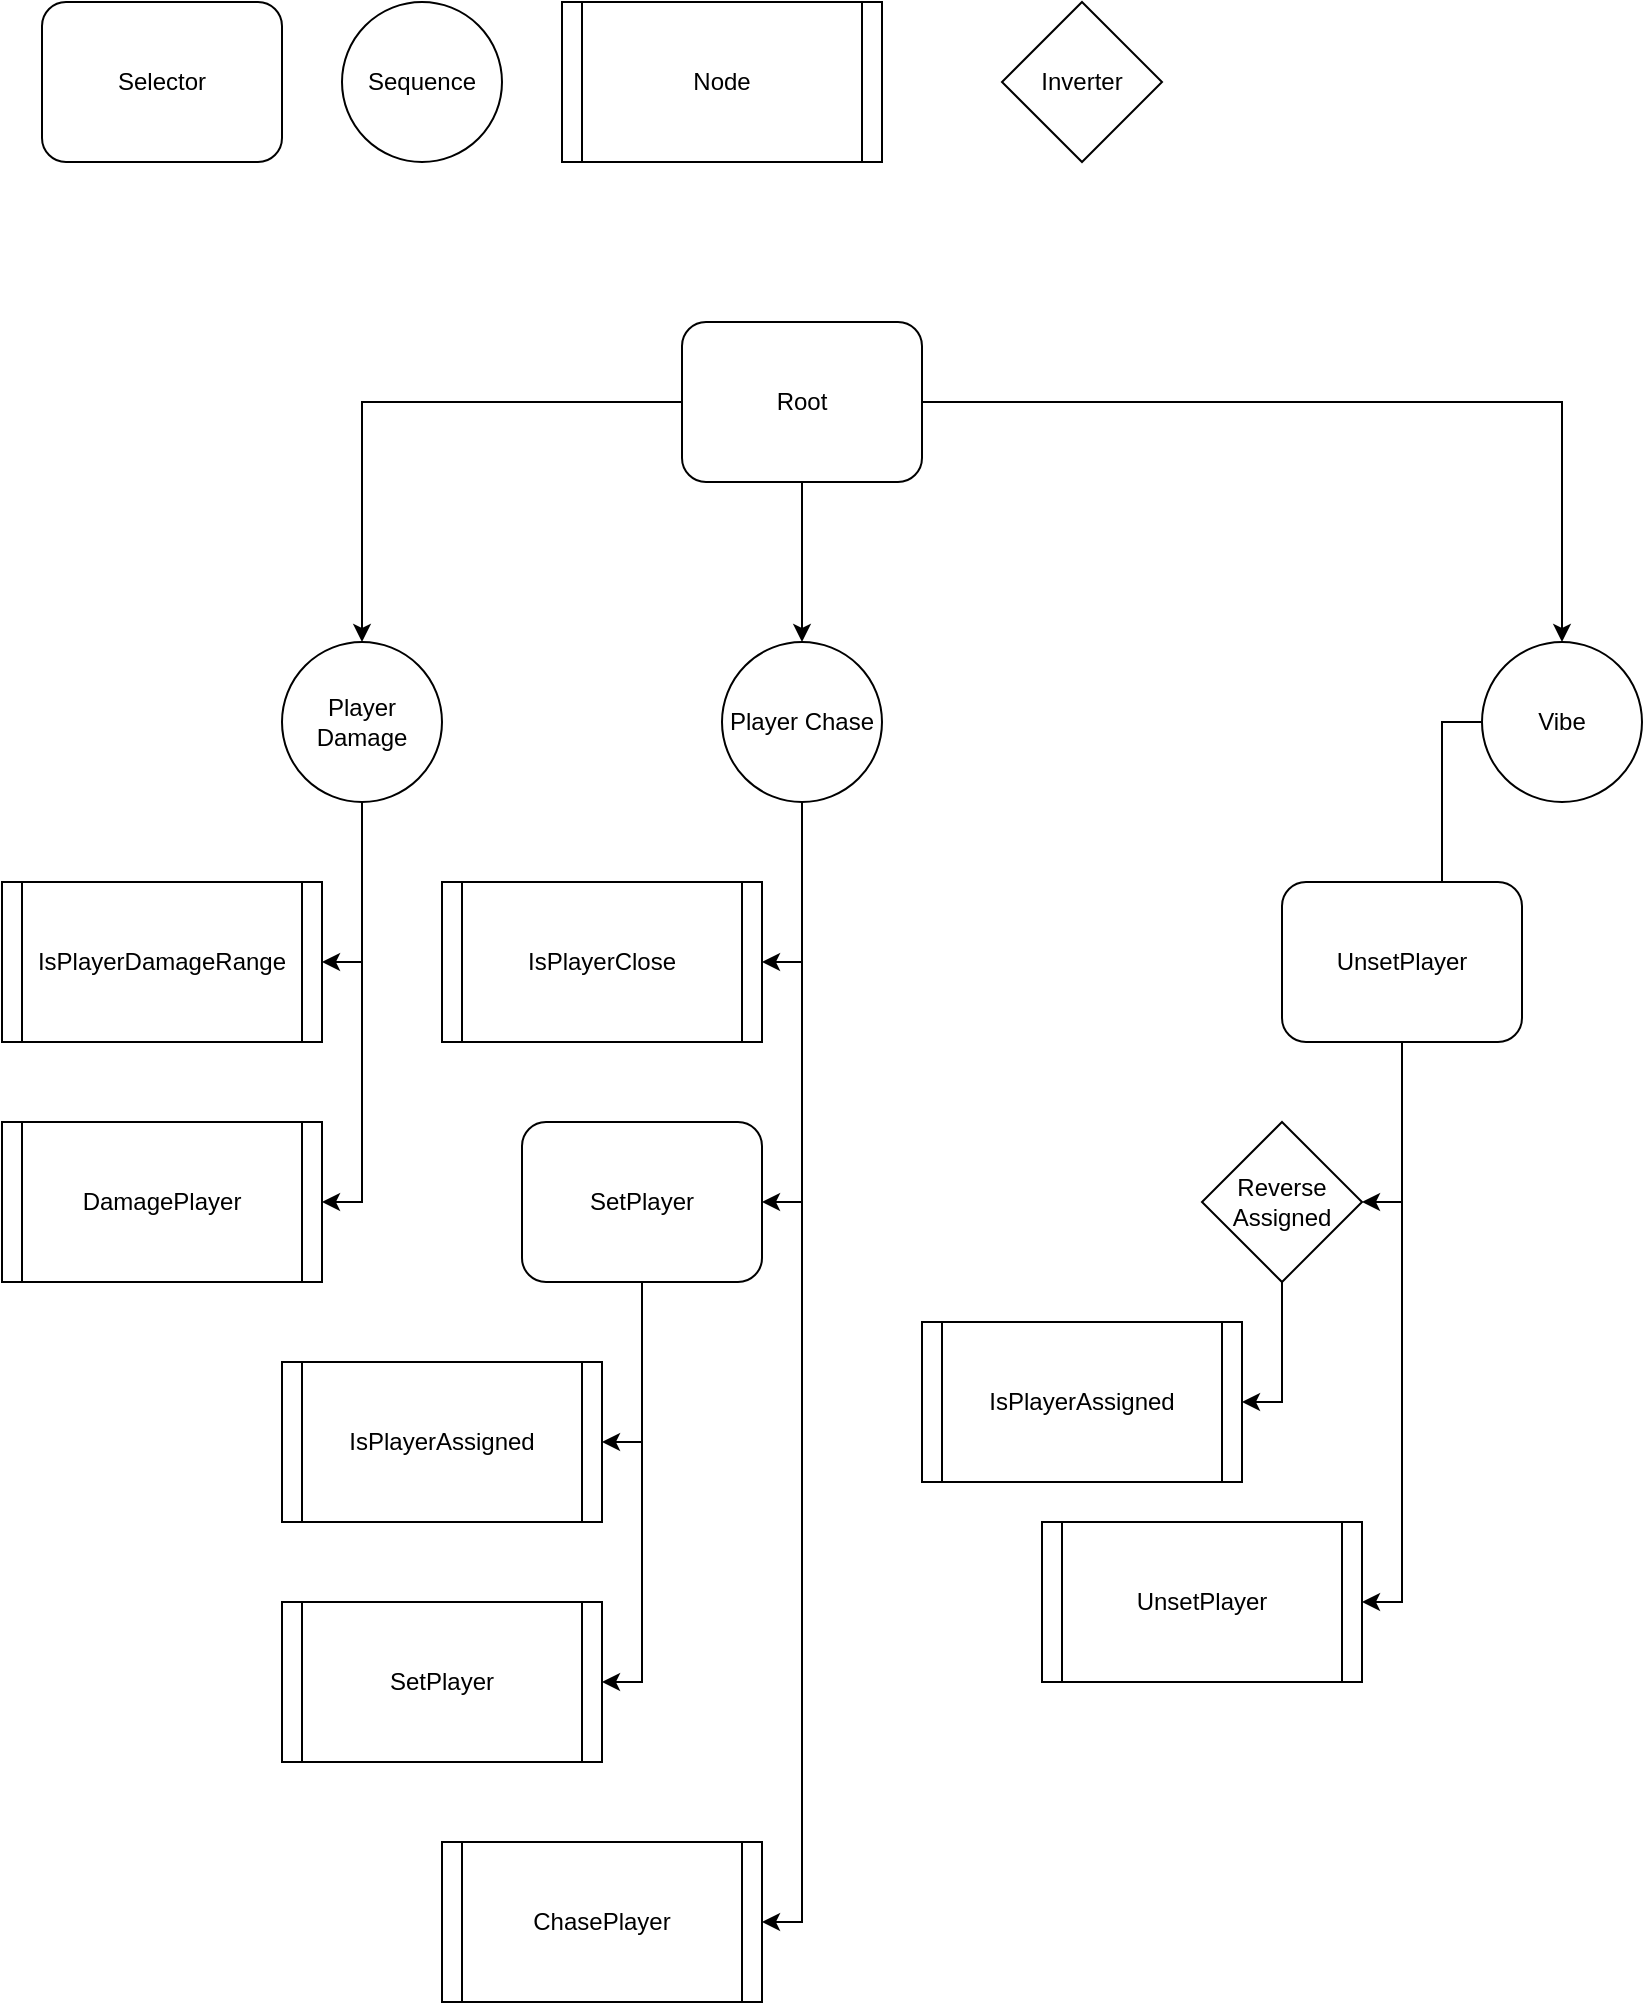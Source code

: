 <mxfile version="20.5.1" type="device"><diagram id="HzvVuI_ttAHTvFpEH5Xn" name="Page-1"><mxGraphModel dx="1581" dy="845" grid="1" gridSize="10" guides="1" tooltips="1" connect="1" arrows="1" fold="1" page="1" pageScale="1" pageWidth="827" pageHeight="1169" math="0" shadow="0"><root><mxCell id="0"/><mxCell id="1" parent="0"/><mxCell id="ZbXxGRTqfNVbwW8MInCM-2" value="IsPlayerDamageRange" style="shape=process;whiteSpace=wrap;html=1;backgroundOutline=1;size=0.062;" vertex="1" parent="1"><mxGeometry x="20" y="480" width="160" height="80" as="geometry"/></mxCell><mxCell id="ZbXxGRTqfNVbwW8MInCM-8" style="edgeStyle=orthogonalEdgeStyle;rounded=0;orthogonalLoop=1;jettySize=auto;html=1;entryX=1;entryY=0.5;entryDx=0;entryDy=0;" edge="1" parent="1" source="ZbXxGRTqfNVbwW8MInCM-4" target="ZbXxGRTqfNVbwW8MInCM-2"><mxGeometry relative="1" as="geometry"/></mxCell><mxCell id="ZbXxGRTqfNVbwW8MInCM-9" style="edgeStyle=orthogonalEdgeStyle;rounded=0;orthogonalLoop=1;jettySize=auto;html=1;entryX=1;entryY=0.5;entryDx=0;entryDy=0;exitX=0.5;exitY=1;exitDx=0;exitDy=0;" edge="1" parent="1" source="ZbXxGRTqfNVbwW8MInCM-4" target="ZbXxGRTqfNVbwW8MInCM-7"><mxGeometry relative="1" as="geometry"><Array as="points"><mxPoint x="200" y="640"/></Array></mxGeometry></mxCell><mxCell id="ZbXxGRTqfNVbwW8MInCM-4" value="Player Damage" style="ellipse;whiteSpace=wrap;html=1;aspect=fixed;" vertex="1" parent="1"><mxGeometry x="160" y="360" width="80" height="80" as="geometry"/></mxCell><mxCell id="ZbXxGRTqfNVbwW8MInCM-12" style="edgeStyle=orthogonalEdgeStyle;rounded=0;orthogonalLoop=1;jettySize=auto;html=1;entryX=1;entryY=0.5;entryDx=0;entryDy=0;" edge="1" parent="1" source="ZbXxGRTqfNVbwW8MInCM-5" target="ZbXxGRTqfNVbwW8MInCM-10"><mxGeometry relative="1" as="geometry"/></mxCell><mxCell id="ZbXxGRTqfNVbwW8MInCM-13" style="edgeStyle=orthogonalEdgeStyle;rounded=0;orthogonalLoop=1;jettySize=auto;html=1;entryX=1;entryY=0.5;entryDx=0;entryDy=0;" edge="1" parent="1" source="ZbXxGRTqfNVbwW8MInCM-5" target="ZbXxGRTqfNVbwW8MInCM-11"><mxGeometry relative="1" as="geometry"/></mxCell><mxCell id="ZbXxGRTqfNVbwW8MInCM-27" style="edgeStyle=orthogonalEdgeStyle;rounded=0;orthogonalLoop=1;jettySize=auto;html=1;entryX=1;entryY=0.5;entryDx=0;entryDy=0;" edge="1" parent="1" source="ZbXxGRTqfNVbwW8MInCM-5" target="ZbXxGRTqfNVbwW8MInCM-26"><mxGeometry relative="1" as="geometry"/></mxCell><mxCell id="ZbXxGRTqfNVbwW8MInCM-5" value="Player Chase" style="ellipse;whiteSpace=wrap;html=1;aspect=fixed;" vertex="1" parent="1"><mxGeometry x="380" y="360" width="80" height="80" as="geometry"/></mxCell><mxCell id="ZbXxGRTqfNVbwW8MInCM-16" value="" style="edgeStyle=orthogonalEdgeStyle;rounded=0;orthogonalLoop=1;jettySize=auto;html=1;entryX=1;entryY=0.5;entryDx=0;entryDy=0;" edge="1" parent="1" source="ZbXxGRTqfNVbwW8MInCM-6" target="ZbXxGRTqfNVbwW8MInCM-32"><mxGeometry relative="1" as="geometry"><mxPoint x="650" y="550" as="targetPoint"/><Array as="points"><mxPoint x="740" y="520"/></Array></mxGeometry></mxCell><mxCell id="ZbXxGRTqfNVbwW8MInCM-6" value="Vibe" style="ellipse;whiteSpace=wrap;html=1;aspect=fixed;" vertex="1" parent="1"><mxGeometry x="760" y="360" width="80" height="80" as="geometry"/></mxCell><mxCell id="ZbXxGRTqfNVbwW8MInCM-7" value="DamagePlayer" style="shape=process;whiteSpace=wrap;html=1;backgroundOutline=1;size=0.062;" vertex="1" parent="1"><mxGeometry x="20" y="600" width="160" height="80" as="geometry"/></mxCell><mxCell id="ZbXxGRTqfNVbwW8MInCM-10" value="IsPlayerClose" style="shape=process;whiteSpace=wrap;html=1;backgroundOutline=1;size=0.062;" vertex="1" parent="1"><mxGeometry x="240" y="480" width="160" height="80" as="geometry"/></mxCell><mxCell id="ZbXxGRTqfNVbwW8MInCM-11" value="ChasePlayer" style="shape=process;whiteSpace=wrap;html=1;backgroundOutline=1;size=0.062;" vertex="1" parent="1"><mxGeometry x="240" y="960" width="160" height="80" as="geometry"/></mxCell><mxCell id="ZbXxGRTqfNVbwW8MInCM-17" style="edgeStyle=orthogonalEdgeStyle;rounded=0;orthogonalLoop=1;jettySize=auto;html=1;entryX=0.5;entryY=0;entryDx=0;entryDy=0;" edge="1" parent="1" source="ZbXxGRTqfNVbwW8MInCM-14" target="ZbXxGRTqfNVbwW8MInCM-4"><mxGeometry relative="1" as="geometry"/></mxCell><mxCell id="ZbXxGRTqfNVbwW8MInCM-18" style="edgeStyle=orthogonalEdgeStyle;rounded=0;orthogonalLoop=1;jettySize=auto;html=1;entryX=0.5;entryY=0;entryDx=0;entryDy=0;" edge="1" parent="1" source="ZbXxGRTqfNVbwW8MInCM-14" target="ZbXxGRTqfNVbwW8MInCM-5"><mxGeometry relative="1" as="geometry"/></mxCell><mxCell id="ZbXxGRTqfNVbwW8MInCM-19" style="edgeStyle=orthogonalEdgeStyle;rounded=0;orthogonalLoop=1;jettySize=auto;html=1;" edge="1" parent="1" source="ZbXxGRTqfNVbwW8MInCM-14" target="ZbXxGRTqfNVbwW8MInCM-6"><mxGeometry relative="1" as="geometry"/></mxCell><mxCell id="ZbXxGRTqfNVbwW8MInCM-14" value="Root" style="rounded=1;whiteSpace=wrap;html=1;" vertex="1" parent="1"><mxGeometry x="360" y="200" width="120" height="80" as="geometry"/></mxCell><mxCell id="ZbXxGRTqfNVbwW8MInCM-21" value="Selector" style="rounded=1;whiteSpace=wrap;html=1;" vertex="1" parent="1"><mxGeometry x="40" y="40" width="120" height="80" as="geometry"/></mxCell><mxCell id="ZbXxGRTqfNVbwW8MInCM-22" value="Sequence" style="ellipse;whiteSpace=wrap;html=1;aspect=fixed;" vertex="1" parent="1"><mxGeometry x="190" y="40" width="80" height="80" as="geometry"/></mxCell><mxCell id="ZbXxGRTqfNVbwW8MInCM-23" value="Node" style="shape=process;whiteSpace=wrap;html=1;backgroundOutline=1;size=0.062;" vertex="1" parent="1"><mxGeometry x="300" y="40" width="160" height="80" as="geometry"/></mxCell><mxCell id="ZbXxGRTqfNVbwW8MInCM-29" style="edgeStyle=orthogonalEdgeStyle;rounded=0;orthogonalLoop=1;jettySize=auto;html=1;entryX=1;entryY=0.5;entryDx=0;entryDy=0;" edge="1" parent="1" source="ZbXxGRTqfNVbwW8MInCM-26" target="ZbXxGRTqfNVbwW8MInCM-28"><mxGeometry relative="1" as="geometry"/></mxCell><mxCell id="ZbXxGRTqfNVbwW8MInCM-31" style="edgeStyle=orthogonalEdgeStyle;rounded=0;orthogonalLoop=1;jettySize=auto;html=1;entryX=1;entryY=0.5;entryDx=0;entryDy=0;" edge="1" parent="1" source="ZbXxGRTqfNVbwW8MInCM-26" target="ZbXxGRTqfNVbwW8MInCM-30"><mxGeometry relative="1" as="geometry"><mxPoint x="320" y="820" as="targetPoint"/></mxGeometry></mxCell><mxCell id="ZbXxGRTqfNVbwW8MInCM-26" value="SetPlayer" style="rounded=1;whiteSpace=wrap;html=1;" vertex="1" parent="1"><mxGeometry x="280" y="600" width="120" height="80" as="geometry"/></mxCell><mxCell id="ZbXxGRTqfNVbwW8MInCM-28" value="IsPlayerAssigned" style="shape=process;whiteSpace=wrap;html=1;backgroundOutline=1;size=0.062;" vertex="1" parent="1"><mxGeometry x="160" y="720" width="160" height="80" as="geometry"/></mxCell><mxCell id="ZbXxGRTqfNVbwW8MInCM-30" value="SetPlayer" style="shape=process;whiteSpace=wrap;html=1;backgroundOutline=1;size=0.062;" vertex="1" parent="1"><mxGeometry x="160" y="840" width="160" height="80" as="geometry"/></mxCell><mxCell id="ZbXxGRTqfNVbwW8MInCM-36" style="edgeStyle=orthogonalEdgeStyle;rounded=0;orthogonalLoop=1;jettySize=auto;html=1;entryX=1;entryY=0.5;entryDx=0;entryDy=0;" edge="1" parent="1" source="ZbXxGRTqfNVbwW8MInCM-32" target="ZbXxGRTqfNVbwW8MInCM-34"><mxGeometry relative="1" as="geometry"/></mxCell><mxCell id="ZbXxGRTqfNVbwW8MInCM-39" style="edgeStyle=orthogonalEdgeStyle;rounded=0;orthogonalLoop=1;jettySize=auto;html=1;entryX=1;entryY=0.5;entryDx=0;entryDy=0;" edge="1" parent="1" source="ZbXxGRTqfNVbwW8MInCM-32" target="ZbXxGRTqfNVbwW8MInCM-38"><mxGeometry relative="1" as="geometry"/></mxCell><mxCell id="ZbXxGRTqfNVbwW8MInCM-32" value="UnsetPlayer" style="rounded=1;whiteSpace=wrap;html=1;" vertex="1" parent="1"><mxGeometry x="660" y="480" width="120" height="80" as="geometry"/></mxCell><mxCell id="ZbXxGRTqfNVbwW8MInCM-33" value="IsPlayerAssigned" style="shape=process;whiteSpace=wrap;html=1;backgroundOutline=1;size=0.062;" vertex="1" parent="1"><mxGeometry x="480" y="700" width="160" height="80" as="geometry"/></mxCell><mxCell id="ZbXxGRTqfNVbwW8MInCM-34" value="UnsetPlayer" style="shape=process;whiteSpace=wrap;html=1;backgroundOutline=1;size=0.062;" vertex="1" parent="1"><mxGeometry x="540" y="800" width="160" height="80" as="geometry"/></mxCell><mxCell id="ZbXxGRTqfNVbwW8MInCM-37" value="Inverter" style="rhombus;whiteSpace=wrap;html=1;" vertex="1" parent="1"><mxGeometry x="520" y="40" width="80" height="80" as="geometry"/></mxCell><mxCell id="ZbXxGRTqfNVbwW8MInCM-40" style="edgeStyle=orthogonalEdgeStyle;rounded=0;orthogonalLoop=1;jettySize=auto;html=1;entryX=1;entryY=0.5;entryDx=0;entryDy=0;" edge="1" parent="1" source="ZbXxGRTqfNVbwW8MInCM-38" target="ZbXxGRTqfNVbwW8MInCM-33"><mxGeometry relative="1" as="geometry"/></mxCell><mxCell id="ZbXxGRTqfNVbwW8MInCM-38" value="Reverse Assigned" style="rhombus;whiteSpace=wrap;html=1;" vertex="1" parent="1"><mxGeometry x="620" y="600" width="80" height="80" as="geometry"/></mxCell></root></mxGraphModel></diagram></mxfile>